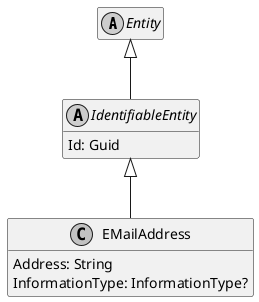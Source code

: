 ﻿@startuml
hide empty members
skinparam monochrome true
skinparam backgroundcolor transparent

abstract class Entity {
}

Entity <|-- IdentifiableEntity

abstract class IdentifiableEntity {
    Id: Guid
}

IdentifiableEntity <|-- EMailAddress

class EMailAddress {
    Address: String
    InformationType: InformationType?
}

@enduml
